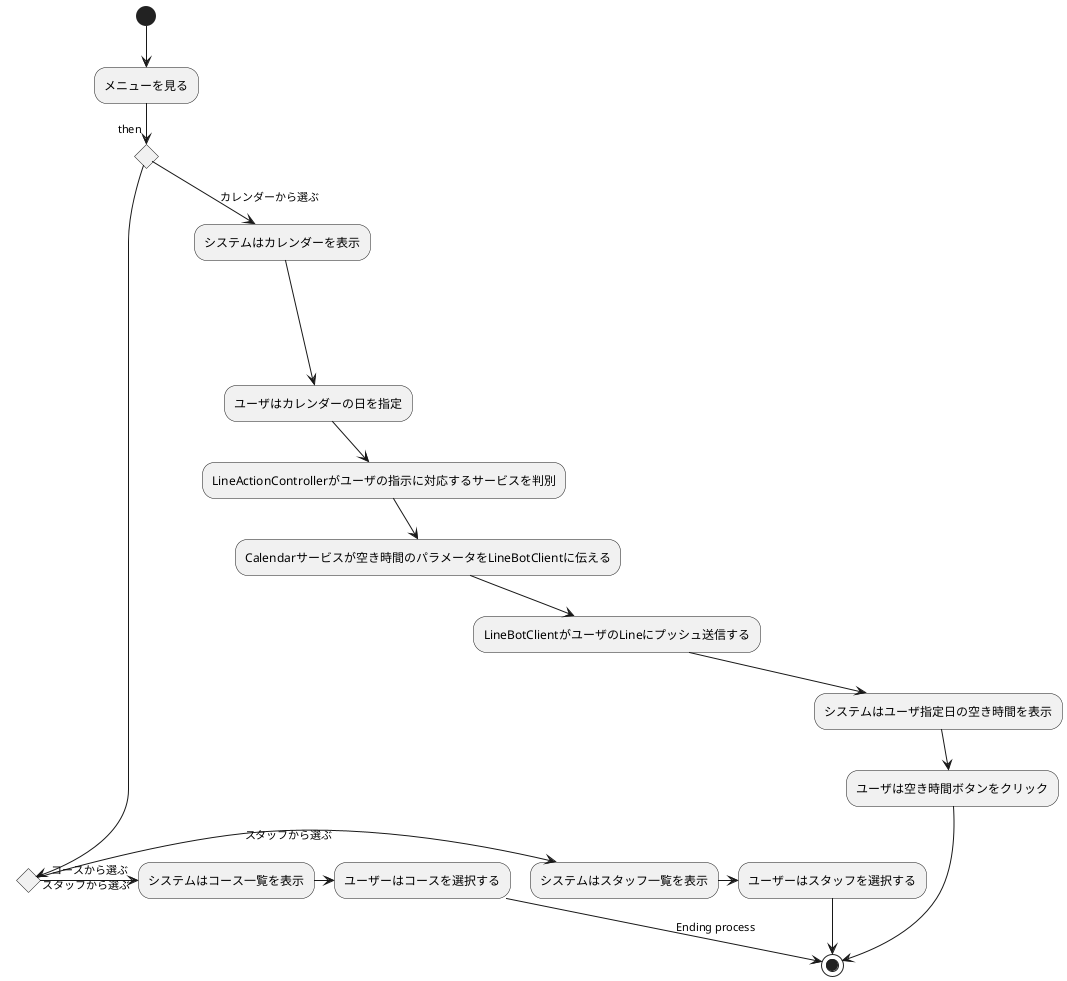 @startuml
(*) --> "メニューを見る"
if  then
-->[カレンダーから選ぶ] "システムはカレンダーを表示"
--down--> "ユーザはカレンダーの日を指定"
--> "LineActionControllerがユーザの指示に対応するサービスを判別"
--> "Calendarサービスが空き時間のパラメータをLineBotClientに伝える"
--> "LineBotClientがユーザのLineにプッシュ送信する"
--> "システムはユーザ指定日の空き時間を表示"
--> "ユーザは空き時間ボタンをクリック"
---> (*)
else
    if "スタッフから選ぶ" then
        -> [スタッフから選ぶ]"システムはスタッフ一覧を表示"
        ->"ユーザーはスタッフを選択する"
        --> (*)
    else
        ->[コースから選ぶ] "システムはコース一覧を表示"
        ->"ユーザーはコースを選択する"
        -->[Ending process] (*)
    endif
endif

@enduml
